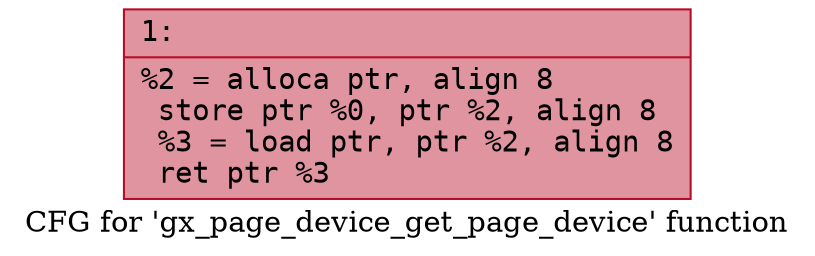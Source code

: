 digraph "CFG for 'gx_page_device_get_page_device' function" {
	label="CFG for 'gx_page_device_get_page_device' function";

	Node0x600000046800 [shape=record,color="#b70d28ff", style=filled, fillcolor="#b70d2870" fontname="Courier",label="{1:\l|  %2 = alloca ptr, align 8\l  store ptr %0, ptr %2, align 8\l  %3 = load ptr, ptr %2, align 8\l  ret ptr %3\l}"];
}
